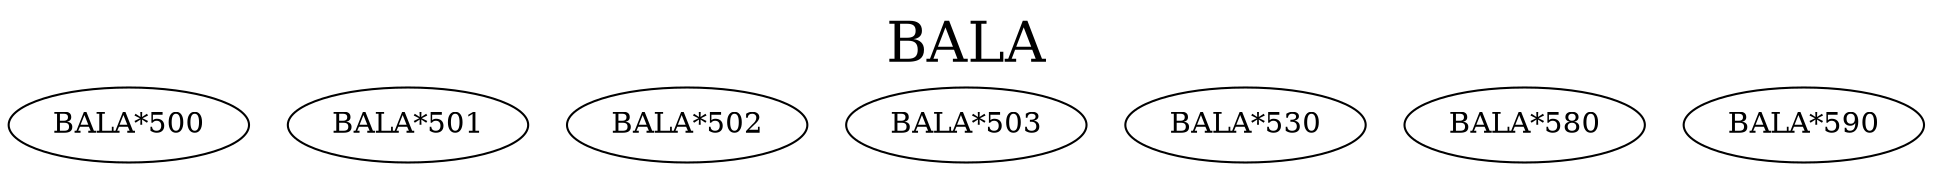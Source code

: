 digraph BALA {
labelloc = "t";
label = "BALA"
fontsize = 27;
"BALA*500"
"BALA*501"
"BALA*502"
"BALA*503"
"BALA*530"
"BALA*580"
"BALA*590"
}
